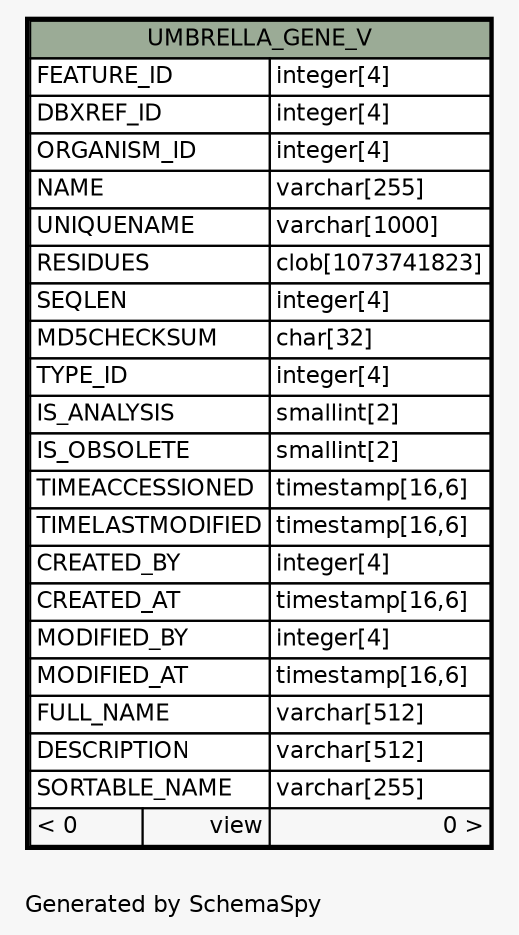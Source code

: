 // dot 2.38.0 on Windows 10 10.0
// SchemaSpy rev Unknown
digraph "oneDegreeRelationshipsDiagram" {
  graph [
    rankdir="RL"
    bgcolor="#f7f7f7"
    label="\nGenerated by SchemaSpy"
    labeljust="l"
    nodesep="0.18"
    ranksep="0.46"
    fontname="Helvetica"
    fontsize="11"
  ];
  node [
    fontname="Helvetica"
    fontsize="11"
    shape="plaintext"
  ];
  edge [
    arrowsize="0.8"
  ];
  "UMBRELLA_GENE_V" [
    label=<
    <TABLE BORDER="2" CELLBORDER="1" CELLSPACING="0" BGCOLOR="#ffffff">
      <TR><TD COLSPAN="3" BGCOLOR="#9bab96" ALIGN="CENTER">UMBRELLA_GENE_V</TD></TR>
      <TR><TD PORT="FEATURE_ID" COLSPAN="2" ALIGN="LEFT">FEATURE_ID</TD><TD PORT="FEATURE_ID.type" ALIGN="LEFT">integer[4]</TD></TR>
      <TR><TD PORT="DBXREF_ID" COLSPAN="2" ALIGN="LEFT">DBXREF_ID</TD><TD PORT="DBXREF_ID.type" ALIGN="LEFT">integer[4]</TD></TR>
      <TR><TD PORT="ORGANISM_ID" COLSPAN="2" ALIGN="LEFT">ORGANISM_ID</TD><TD PORT="ORGANISM_ID.type" ALIGN="LEFT">integer[4]</TD></TR>
      <TR><TD PORT="NAME" COLSPAN="2" ALIGN="LEFT">NAME</TD><TD PORT="NAME.type" ALIGN="LEFT">varchar[255]</TD></TR>
      <TR><TD PORT="UNIQUENAME" COLSPAN="2" ALIGN="LEFT">UNIQUENAME</TD><TD PORT="UNIQUENAME.type" ALIGN="LEFT">varchar[1000]</TD></TR>
      <TR><TD PORT="RESIDUES" COLSPAN="2" ALIGN="LEFT">RESIDUES</TD><TD PORT="RESIDUES.type" ALIGN="LEFT">clob[1073741823]</TD></TR>
      <TR><TD PORT="SEQLEN" COLSPAN="2" ALIGN="LEFT">SEQLEN</TD><TD PORT="SEQLEN.type" ALIGN="LEFT">integer[4]</TD></TR>
      <TR><TD PORT="MD5CHECKSUM" COLSPAN="2" ALIGN="LEFT">MD5CHECKSUM</TD><TD PORT="MD5CHECKSUM.type" ALIGN="LEFT">char[32]</TD></TR>
      <TR><TD PORT="TYPE_ID" COLSPAN="2" ALIGN="LEFT">TYPE_ID</TD><TD PORT="TYPE_ID.type" ALIGN="LEFT">integer[4]</TD></TR>
      <TR><TD PORT="IS_ANALYSIS" COLSPAN="2" ALIGN="LEFT">IS_ANALYSIS</TD><TD PORT="IS_ANALYSIS.type" ALIGN="LEFT">smallint[2]</TD></TR>
      <TR><TD PORT="IS_OBSOLETE" COLSPAN="2" ALIGN="LEFT">IS_OBSOLETE</TD><TD PORT="IS_OBSOLETE.type" ALIGN="LEFT">smallint[2]</TD></TR>
      <TR><TD PORT="TIMEACCESSIONED" COLSPAN="2" ALIGN="LEFT">TIMEACCESSIONED</TD><TD PORT="TIMEACCESSIONED.type" ALIGN="LEFT">timestamp[16,6]</TD></TR>
      <TR><TD PORT="TIMELASTMODIFIED" COLSPAN="2" ALIGN="LEFT">TIMELASTMODIFIED</TD><TD PORT="TIMELASTMODIFIED.type" ALIGN="LEFT">timestamp[16,6]</TD></TR>
      <TR><TD PORT="CREATED_BY" COLSPAN="2" ALIGN="LEFT">CREATED_BY</TD><TD PORT="CREATED_BY.type" ALIGN="LEFT">integer[4]</TD></TR>
      <TR><TD PORT="CREATED_AT" COLSPAN="2" ALIGN="LEFT">CREATED_AT</TD><TD PORT="CREATED_AT.type" ALIGN="LEFT">timestamp[16,6]</TD></TR>
      <TR><TD PORT="MODIFIED_BY" COLSPAN="2" ALIGN="LEFT">MODIFIED_BY</TD><TD PORT="MODIFIED_BY.type" ALIGN="LEFT">integer[4]</TD></TR>
      <TR><TD PORT="MODIFIED_AT" COLSPAN="2" ALIGN="LEFT">MODIFIED_AT</TD><TD PORT="MODIFIED_AT.type" ALIGN="LEFT">timestamp[16,6]</TD></TR>
      <TR><TD PORT="FULL_NAME" COLSPAN="2" ALIGN="LEFT">FULL_NAME</TD><TD PORT="FULL_NAME.type" ALIGN="LEFT">varchar[512]</TD></TR>
      <TR><TD PORT="DESCRIPTION" COLSPAN="2" ALIGN="LEFT">DESCRIPTION</TD><TD PORT="DESCRIPTION.type" ALIGN="LEFT">varchar[512]</TD></TR>
      <TR><TD PORT="SORTABLE_NAME" COLSPAN="2" ALIGN="LEFT">SORTABLE_NAME</TD><TD PORT="SORTABLE_NAME.type" ALIGN="LEFT">varchar[255]</TD></TR>
      <TR><TD ALIGN="LEFT" BGCOLOR="#f7f7f7">&lt; 0</TD><TD ALIGN="RIGHT" BGCOLOR="#f7f7f7">view</TD><TD ALIGN="RIGHT" BGCOLOR="#f7f7f7">0 &gt;</TD></TR>
    </TABLE>>
    URL="UMBRELLA_GENE_V.html"
    tooltip="UMBRELLA_GENE_V"
  ];
}

